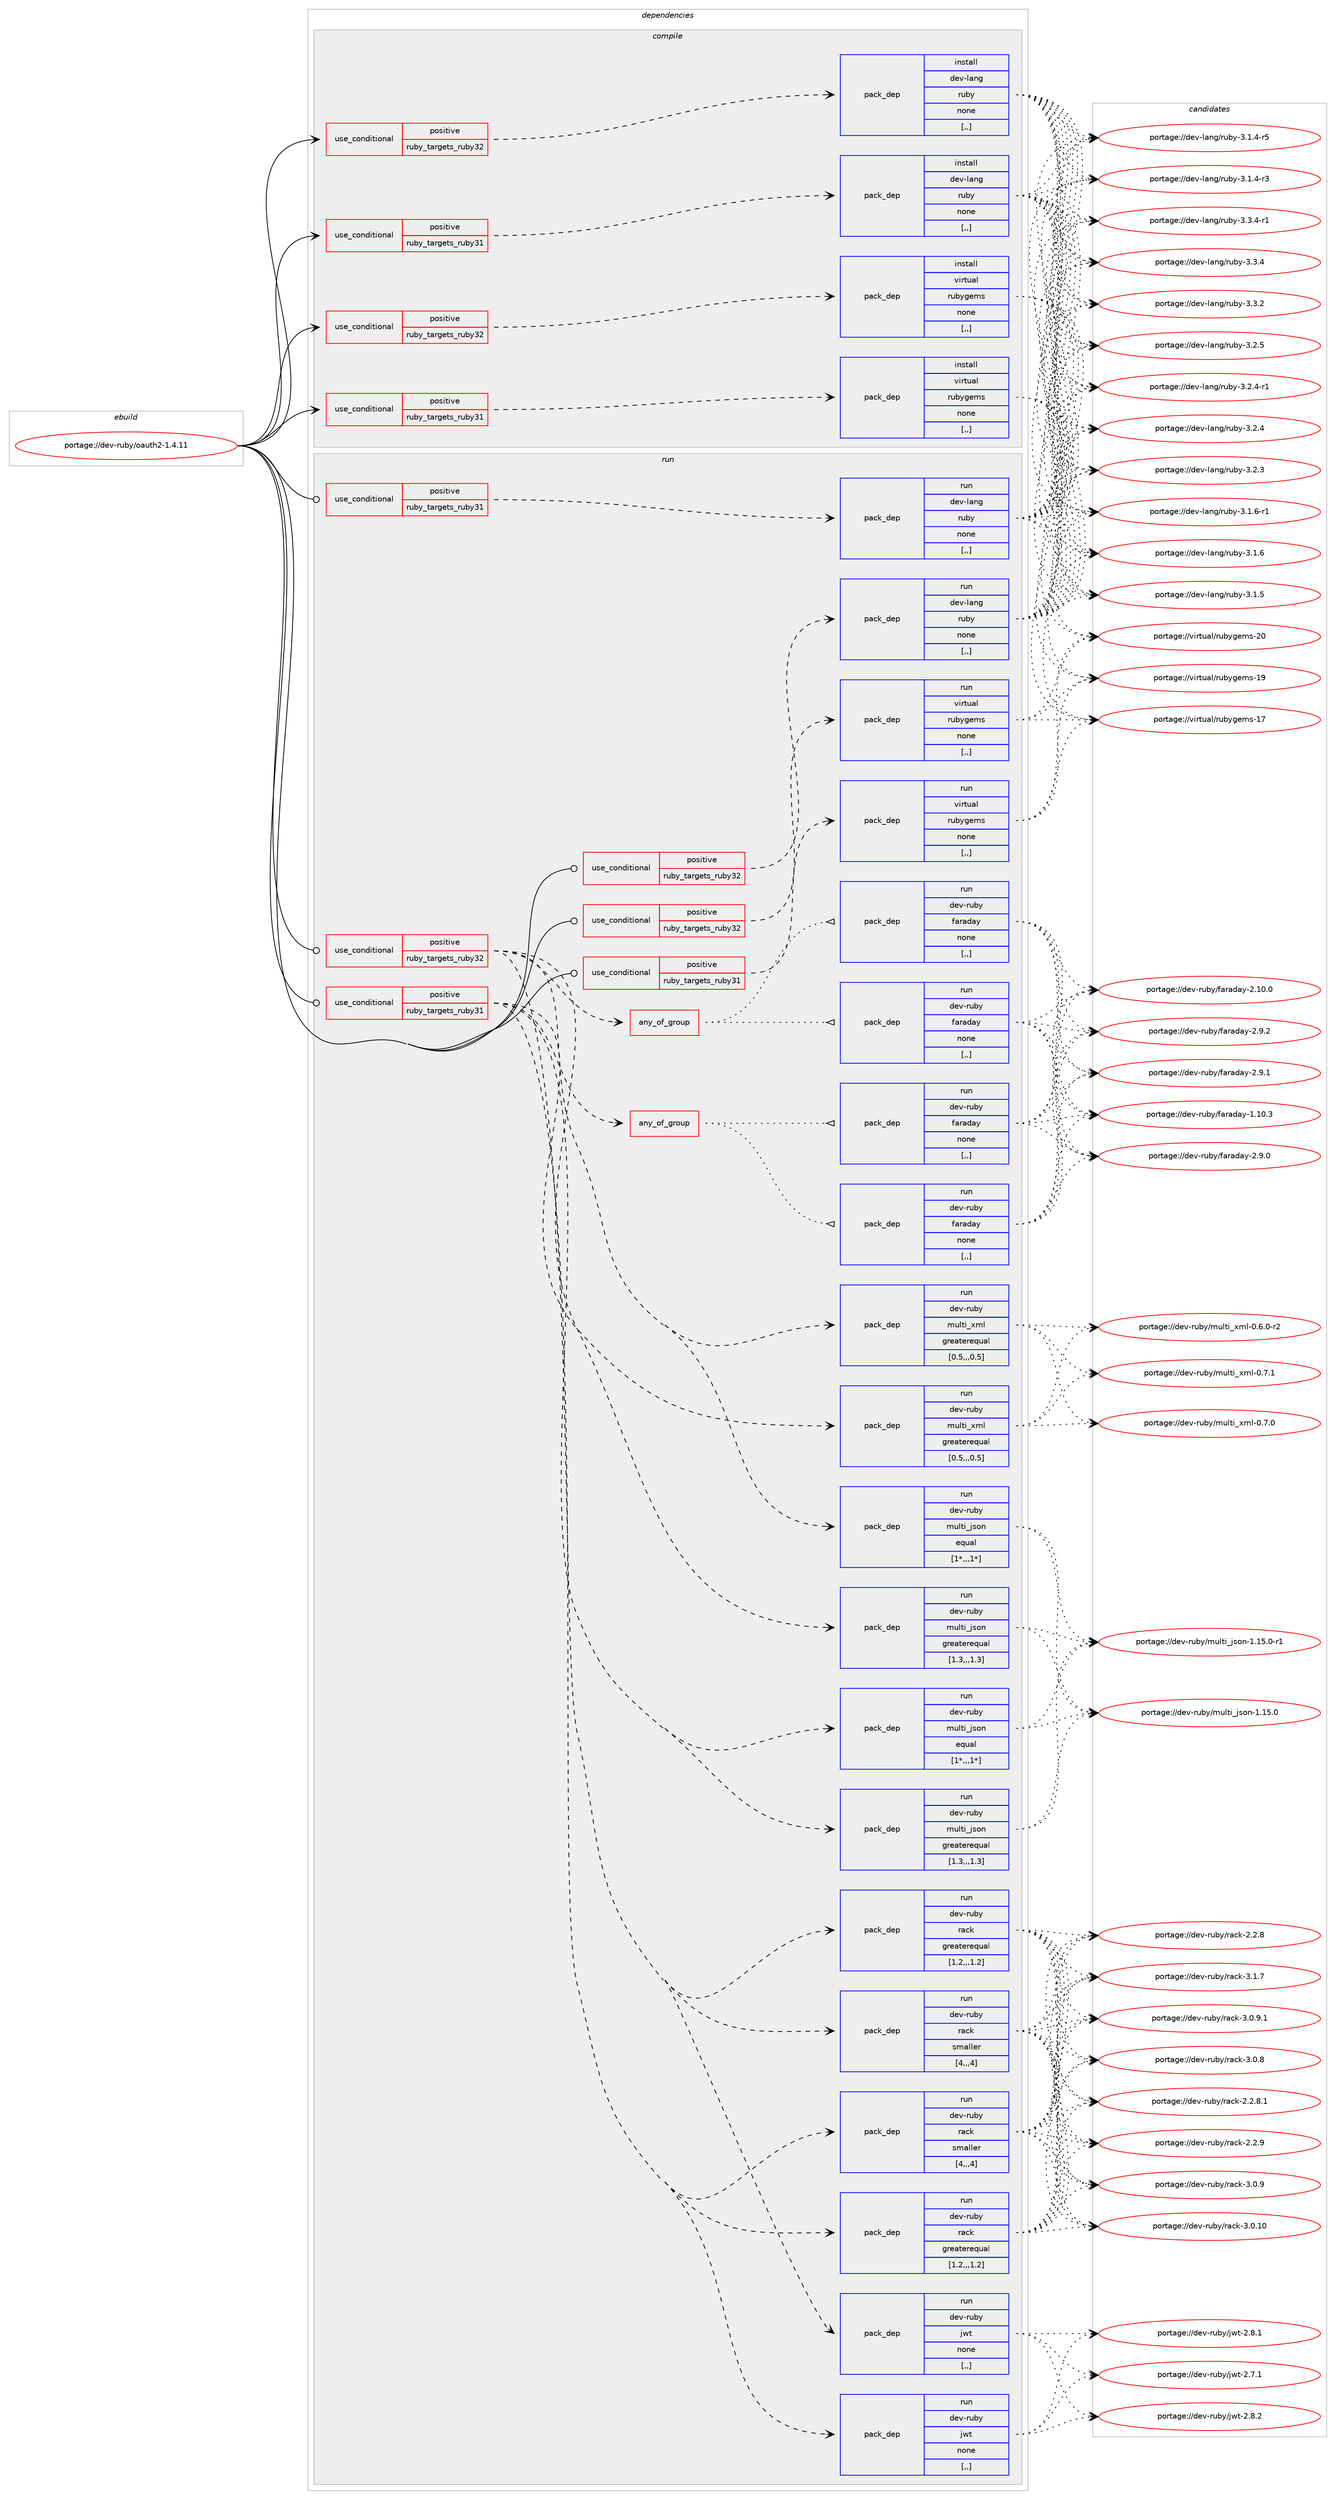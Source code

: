 digraph prolog {

# *************
# Graph options
# *************

newrank=true;
concentrate=true;
compound=true;
graph [rankdir=LR,fontname=Helvetica,fontsize=10,ranksep=1.5];#, ranksep=2.5, nodesep=0.2];
edge  [arrowhead=vee];
node  [fontname=Helvetica,fontsize=10];

# **********
# The ebuild
# **********

subgraph cluster_leftcol {
color=gray;
label=<<i>ebuild</i>>;
id [label="portage://dev-ruby/oauth2-1.4.11", color=red, width=4, href="../dev-ruby/oauth2-1.4.11.svg"];
}

# ****************
# The dependencies
# ****************

subgraph cluster_midcol {
color=gray;
label=<<i>dependencies</i>>;
subgraph cluster_compile {
fillcolor="#eeeeee";
style=filled;
label=<<i>compile</i>>;
subgraph cond52036 {
dependency193053 [label=<<TABLE BORDER="0" CELLBORDER="1" CELLSPACING="0" CELLPADDING="4"><TR><TD ROWSPAN="3" CELLPADDING="10">use_conditional</TD></TR><TR><TD>positive</TD></TR><TR><TD>ruby_targets_ruby31</TD></TR></TABLE>>, shape=none, color=red];
subgraph pack139674 {
dependency193054 [label=<<TABLE BORDER="0" CELLBORDER="1" CELLSPACING="0" CELLPADDING="4" WIDTH="220"><TR><TD ROWSPAN="6" CELLPADDING="30">pack_dep</TD></TR><TR><TD WIDTH="110">install</TD></TR><TR><TD>dev-lang</TD></TR><TR><TD>ruby</TD></TR><TR><TD>none</TD></TR><TR><TD>[,,]</TD></TR></TABLE>>, shape=none, color=blue];
}
dependency193053:e -> dependency193054:w [weight=20,style="dashed",arrowhead="vee"];
}
id:e -> dependency193053:w [weight=20,style="solid",arrowhead="vee"];
subgraph cond52037 {
dependency193055 [label=<<TABLE BORDER="0" CELLBORDER="1" CELLSPACING="0" CELLPADDING="4"><TR><TD ROWSPAN="3" CELLPADDING="10">use_conditional</TD></TR><TR><TD>positive</TD></TR><TR><TD>ruby_targets_ruby31</TD></TR></TABLE>>, shape=none, color=red];
subgraph pack139675 {
dependency193056 [label=<<TABLE BORDER="0" CELLBORDER="1" CELLSPACING="0" CELLPADDING="4" WIDTH="220"><TR><TD ROWSPAN="6" CELLPADDING="30">pack_dep</TD></TR><TR><TD WIDTH="110">install</TD></TR><TR><TD>virtual</TD></TR><TR><TD>rubygems</TD></TR><TR><TD>none</TD></TR><TR><TD>[,,]</TD></TR></TABLE>>, shape=none, color=blue];
}
dependency193055:e -> dependency193056:w [weight=20,style="dashed",arrowhead="vee"];
}
id:e -> dependency193055:w [weight=20,style="solid",arrowhead="vee"];
subgraph cond52038 {
dependency193057 [label=<<TABLE BORDER="0" CELLBORDER="1" CELLSPACING="0" CELLPADDING="4"><TR><TD ROWSPAN="3" CELLPADDING="10">use_conditional</TD></TR><TR><TD>positive</TD></TR><TR><TD>ruby_targets_ruby32</TD></TR></TABLE>>, shape=none, color=red];
subgraph pack139676 {
dependency193058 [label=<<TABLE BORDER="0" CELLBORDER="1" CELLSPACING="0" CELLPADDING="4" WIDTH="220"><TR><TD ROWSPAN="6" CELLPADDING="30">pack_dep</TD></TR><TR><TD WIDTH="110">install</TD></TR><TR><TD>dev-lang</TD></TR><TR><TD>ruby</TD></TR><TR><TD>none</TD></TR><TR><TD>[,,]</TD></TR></TABLE>>, shape=none, color=blue];
}
dependency193057:e -> dependency193058:w [weight=20,style="dashed",arrowhead="vee"];
}
id:e -> dependency193057:w [weight=20,style="solid",arrowhead="vee"];
subgraph cond52039 {
dependency193059 [label=<<TABLE BORDER="0" CELLBORDER="1" CELLSPACING="0" CELLPADDING="4"><TR><TD ROWSPAN="3" CELLPADDING="10">use_conditional</TD></TR><TR><TD>positive</TD></TR><TR><TD>ruby_targets_ruby32</TD></TR></TABLE>>, shape=none, color=red];
subgraph pack139677 {
dependency193060 [label=<<TABLE BORDER="0" CELLBORDER="1" CELLSPACING="0" CELLPADDING="4" WIDTH="220"><TR><TD ROWSPAN="6" CELLPADDING="30">pack_dep</TD></TR><TR><TD WIDTH="110">install</TD></TR><TR><TD>virtual</TD></TR><TR><TD>rubygems</TD></TR><TR><TD>none</TD></TR><TR><TD>[,,]</TD></TR></TABLE>>, shape=none, color=blue];
}
dependency193059:e -> dependency193060:w [weight=20,style="dashed",arrowhead="vee"];
}
id:e -> dependency193059:w [weight=20,style="solid",arrowhead="vee"];
}
subgraph cluster_compileandrun {
fillcolor="#eeeeee";
style=filled;
label=<<i>compile and run</i>>;
}
subgraph cluster_run {
fillcolor="#eeeeee";
style=filled;
label=<<i>run</i>>;
subgraph cond52040 {
dependency193061 [label=<<TABLE BORDER="0" CELLBORDER="1" CELLSPACING="0" CELLPADDING="4"><TR><TD ROWSPAN="3" CELLPADDING="10">use_conditional</TD></TR><TR><TD>positive</TD></TR><TR><TD>ruby_targets_ruby31</TD></TR></TABLE>>, shape=none, color=red];
subgraph any1193 {
dependency193062 [label=<<TABLE BORDER="0" CELLBORDER="1" CELLSPACING="0" CELLPADDING="4"><TR><TD CELLPADDING="10">any_of_group</TD></TR></TABLE>>, shape=none, color=red];subgraph pack139678 {
dependency193063 [label=<<TABLE BORDER="0" CELLBORDER="1" CELLSPACING="0" CELLPADDING="4" WIDTH="220"><TR><TD ROWSPAN="6" CELLPADDING="30">pack_dep</TD></TR><TR><TD WIDTH="110">run</TD></TR><TR><TD>dev-ruby</TD></TR><TR><TD>faraday</TD></TR><TR><TD>none</TD></TR><TR><TD>[,,]</TD></TR></TABLE>>, shape=none, color=blue];
}
dependency193062:e -> dependency193063:w [weight=20,style="dotted",arrowhead="oinv"];
subgraph pack139679 {
dependency193064 [label=<<TABLE BORDER="0" CELLBORDER="1" CELLSPACING="0" CELLPADDING="4" WIDTH="220"><TR><TD ROWSPAN="6" CELLPADDING="30">pack_dep</TD></TR><TR><TD WIDTH="110">run</TD></TR><TR><TD>dev-ruby</TD></TR><TR><TD>faraday</TD></TR><TR><TD>none</TD></TR><TR><TD>[,,]</TD></TR></TABLE>>, shape=none, color=blue];
}
dependency193062:e -> dependency193064:w [weight=20,style="dotted",arrowhead="oinv"];
}
dependency193061:e -> dependency193062:w [weight=20,style="dashed",arrowhead="vee"];
subgraph pack139680 {
dependency193065 [label=<<TABLE BORDER="0" CELLBORDER="1" CELLSPACING="0" CELLPADDING="4" WIDTH="220"><TR><TD ROWSPAN="6" CELLPADDING="30">pack_dep</TD></TR><TR><TD WIDTH="110">run</TD></TR><TR><TD>dev-ruby</TD></TR><TR><TD>jwt</TD></TR><TR><TD>none</TD></TR><TR><TD>[,,]</TD></TR></TABLE>>, shape=none, color=blue];
}
dependency193061:e -> dependency193065:w [weight=20,style="dashed",arrowhead="vee"];
subgraph pack139681 {
dependency193066 [label=<<TABLE BORDER="0" CELLBORDER="1" CELLSPACING="0" CELLPADDING="4" WIDTH="220"><TR><TD ROWSPAN="6" CELLPADDING="30">pack_dep</TD></TR><TR><TD WIDTH="110">run</TD></TR><TR><TD>dev-ruby</TD></TR><TR><TD>multi_json</TD></TR><TR><TD>greaterequal</TD></TR><TR><TD>[1.3,,,1.3]</TD></TR></TABLE>>, shape=none, color=blue];
}
dependency193061:e -> dependency193066:w [weight=20,style="dashed",arrowhead="vee"];
subgraph pack139682 {
dependency193067 [label=<<TABLE BORDER="0" CELLBORDER="1" CELLSPACING="0" CELLPADDING="4" WIDTH="220"><TR><TD ROWSPAN="6" CELLPADDING="30">pack_dep</TD></TR><TR><TD WIDTH="110">run</TD></TR><TR><TD>dev-ruby</TD></TR><TR><TD>multi_json</TD></TR><TR><TD>equal</TD></TR><TR><TD>[1*,,,1*]</TD></TR></TABLE>>, shape=none, color=blue];
}
dependency193061:e -> dependency193067:w [weight=20,style="dashed",arrowhead="vee"];
subgraph pack139683 {
dependency193068 [label=<<TABLE BORDER="0" CELLBORDER="1" CELLSPACING="0" CELLPADDING="4" WIDTH="220"><TR><TD ROWSPAN="6" CELLPADDING="30">pack_dep</TD></TR><TR><TD WIDTH="110">run</TD></TR><TR><TD>dev-ruby</TD></TR><TR><TD>multi_xml</TD></TR><TR><TD>greaterequal</TD></TR><TR><TD>[0.5,,,0.5]</TD></TR></TABLE>>, shape=none, color=blue];
}
dependency193061:e -> dependency193068:w [weight=20,style="dashed",arrowhead="vee"];
subgraph pack139684 {
dependency193069 [label=<<TABLE BORDER="0" CELLBORDER="1" CELLSPACING="0" CELLPADDING="4" WIDTH="220"><TR><TD ROWSPAN="6" CELLPADDING="30">pack_dep</TD></TR><TR><TD WIDTH="110">run</TD></TR><TR><TD>dev-ruby</TD></TR><TR><TD>rack</TD></TR><TR><TD>greaterequal</TD></TR><TR><TD>[1.2,,,1.2]</TD></TR></TABLE>>, shape=none, color=blue];
}
dependency193061:e -> dependency193069:w [weight=20,style="dashed",arrowhead="vee"];
subgraph pack139685 {
dependency193070 [label=<<TABLE BORDER="0" CELLBORDER="1" CELLSPACING="0" CELLPADDING="4" WIDTH="220"><TR><TD ROWSPAN="6" CELLPADDING="30">pack_dep</TD></TR><TR><TD WIDTH="110">run</TD></TR><TR><TD>dev-ruby</TD></TR><TR><TD>rack</TD></TR><TR><TD>smaller</TD></TR><TR><TD>[4,,,4]</TD></TR></TABLE>>, shape=none, color=blue];
}
dependency193061:e -> dependency193070:w [weight=20,style="dashed",arrowhead="vee"];
}
id:e -> dependency193061:w [weight=20,style="solid",arrowhead="odot"];
subgraph cond52041 {
dependency193071 [label=<<TABLE BORDER="0" CELLBORDER="1" CELLSPACING="0" CELLPADDING="4"><TR><TD ROWSPAN="3" CELLPADDING="10">use_conditional</TD></TR><TR><TD>positive</TD></TR><TR><TD>ruby_targets_ruby31</TD></TR></TABLE>>, shape=none, color=red];
subgraph pack139686 {
dependency193072 [label=<<TABLE BORDER="0" CELLBORDER="1" CELLSPACING="0" CELLPADDING="4" WIDTH="220"><TR><TD ROWSPAN="6" CELLPADDING="30">pack_dep</TD></TR><TR><TD WIDTH="110">run</TD></TR><TR><TD>dev-lang</TD></TR><TR><TD>ruby</TD></TR><TR><TD>none</TD></TR><TR><TD>[,,]</TD></TR></TABLE>>, shape=none, color=blue];
}
dependency193071:e -> dependency193072:w [weight=20,style="dashed",arrowhead="vee"];
}
id:e -> dependency193071:w [weight=20,style="solid",arrowhead="odot"];
subgraph cond52042 {
dependency193073 [label=<<TABLE BORDER="0" CELLBORDER="1" CELLSPACING="0" CELLPADDING="4"><TR><TD ROWSPAN="3" CELLPADDING="10">use_conditional</TD></TR><TR><TD>positive</TD></TR><TR><TD>ruby_targets_ruby31</TD></TR></TABLE>>, shape=none, color=red];
subgraph pack139687 {
dependency193074 [label=<<TABLE BORDER="0" CELLBORDER="1" CELLSPACING="0" CELLPADDING="4" WIDTH="220"><TR><TD ROWSPAN="6" CELLPADDING="30">pack_dep</TD></TR><TR><TD WIDTH="110">run</TD></TR><TR><TD>virtual</TD></TR><TR><TD>rubygems</TD></TR><TR><TD>none</TD></TR><TR><TD>[,,]</TD></TR></TABLE>>, shape=none, color=blue];
}
dependency193073:e -> dependency193074:w [weight=20,style="dashed",arrowhead="vee"];
}
id:e -> dependency193073:w [weight=20,style="solid",arrowhead="odot"];
subgraph cond52043 {
dependency193075 [label=<<TABLE BORDER="0" CELLBORDER="1" CELLSPACING="0" CELLPADDING="4"><TR><TD ROWSPAN="3" CELLPADDING="10">use_conditional</TD></TR><TR><TD>positive</TD></TR><TR><TD>ruby_targets_ruby32</TD></TR></TABLE>>, shape=none, color=red];
subgraph any1194 {
dependency193076 [label=<<TABLE BORDER="0" CELLBORDER="1" CELLSPACING="0" CELLPADDING="4"><TR><TD CELLPADDING="10">any_of_group</TD></TR></TABLE>>, shape=none, color=red];subgraph pack139688 {
dependency193077 [label=<<TABLE BORDER="0" CELLBORDER="1" CELLSPACING="0" CELLPADDING="4" WIDTH="220"><TR><TD ROWSPAN="6" CELLPADDING="30">pack_dep</TD></TR><TR><TD WIDTH="110">run</TD></TR><TR><TD>dev-ruby</TD></TR><TR><TD>faraday</TD></TR><TR><TD>none</TD></TR><TR><TD>[,,]</TD></TR></TABLE>>, shape=none, color=blue];
}
dependency193076:e -> dependency193077:w [weight=20,style="dotted",arrowhead="oinv"];
subgraph pack139689 {
dependency193078 [label=<<TABLE BORDER="0" CELLBORDER="1" CELLSPACING="0" CELLPADDING="4" WIDTH="220"><TR><TD ROWSPAN="6" CELLPADDING="30">pack_dep</TD></TR><TR><TD WIDTH="110">run</TD></TR><TR><TD>dev-ruby</TD></TR><TR><TD>faraday</TD></TR><TR><TD>none</TD></TR><TR><TD>[,,]</TD></TR></TABLE>>, shape=none, color=blue];
}
dependency193076:e -> dependency193078:w [weight=20,style="dotted",arrowhead="oinv"];
}
dependency193075:e -> dependency193076:w [weight=20,style="dashed",arrowhead="vee"];
subgraph pack139690 {
dependency193079 [label=<<TABLE BORDER="0" CELLBORDER="1" CELLSPACING="0" CELLPADDING="4" WIDTH="220"><TR><TD ROWSPAN="6" CELLPADDING="30">pack_dep</TD></TR><TR><TD WIDTH="110">run</TD></TR><TR><TD>dev-ruby</TD></TR><TR><TD>jwt</TD></TR><TR><TD>none</TD></TR><TR><TD>[,,]</TD></TR></TABLE>>, shape=none, color=blue];
}
dependency193075:e -> dependency193079:w [weight=20,style="dashed",arrowhead="vee"];
subgraph pack139691 {
dependency193080 [label=<<TABLE BORDER="0" CELLBORDER="1" CELLSPACING="0" CELLPADDING="4" WIDTH="220"><TR><TD ROWSPAN="6" CELLPADDING="30">pack_dep</TD></TR><TR><TD WIDTH="110">run</TD></TR><TR><TD>dev-ruby</TD></TR><TR><TD>multi_json</TD></TR><TR><TD>greaterequal</TD></TR><TR><TD>[1.3,,,1.3]</TD></TR></TABLE>>, shape=none, color=blue];
}
dependency193075:e -> dependency193080:w [weight=20,style="dashed",arrowhead="vee"];
subgraph pack139692 {
dependency193081 [label=<<TABLE BORDER="0" CELLBORDER="1" CELLSPACING="0" CELLPADDING="4" WIDTH="220"><TR><TD ROWSPAN="6" CELLPADDING="30">pack_dep</TD></TR><TR><TD WIDTH="110">run</TD></TR><TR><TD>dev-ruby</TD></TR><TR><TD>multi_json</TD></TR><TR><TD>equal</TD></TR><TR><TD>[1*,,,1*]</TD></TR></TABLE>>, shape=none, color=blue];
}
dependency193075:e -> dependency193081:w [weight=20,style="dashed",arrowhead="vee"];
subgraph pack139693 {
dependency193082 [label=<<TABLE BORDER="0" CELLBORDER="1" CELLSPACING="0" CELLPADDING="4" WIDTH="220"><TR><TD ROWSPAN="6" CELLPADDING="30">pack_dep</TD></TR><TR><TD WIDTH="110">run</TD></TR><TR><TD>dev-ruby</TD></TR><TR><TD>multi_xml</TD></TR><TR><TD>greaterequal</TD></TR><TR><TD>[0.5,,,0.5]</TD></TR></TABLE>>, shape=none, color=blue];
}
dependency193075:e -> dependency193082:w [weight=20,style="dashed",arrowhead="vee"];
subgraph pack139694 {
dependency193083 [label=<<TABLE BORDER="0" CELLBORDER="1" CELLSPACING="0" CELLPADDING="4" WIDTH="220"><TR><TD ROWSPAN="6" CELLPADDING="30">pack_dep</TD></TR><TR><TD WIDTH="110">run</TD></TR><TR><TD>dev-ruby</TD></TR><TR><TD>rack</TD></TR><TR><TD>greaterequal</TD></TR><TR><TD>[1.2,,,1.2]</TD></TR></TABLE>>, shape=none, color=blue];
}
dependency193075:e -> dependency193083:w [weight=20,style="dashed",arrowhead="vee"];
subgraph pack139695 {
dependency193084 [label=<<TABLE BORDER="0" CELLBORDER="1" CELLSPACING="0" CELLPADDING="4" WIDTH="220"><TR><TD ROWSPAN="6" CELLPADDING="30">pack_dep</TD></TR><TR><TD WIDTH="110">run</TD></TR><TR><TD>dev-ruby</TD></TR><TR><TD>rack</TD></TR><TR><TD>smaller</TD></TR><TR><TD>[4,,,4]</TD></TR></TABLE>>, shape=none, color=blue];
}
dependency193075:e -> dependency193084:w [weight=20,style="dashed",arrowhead="vee"];
}
id:e -> dependency193075:w [weight=20,style="solid",arrowhead="odot"];
subgraph cond52044 {
dependency193085 [label=<<TABLE BORDER="0" CELLBORDER="1" CELLSPACING="0" CELLPADDING="4"><TR><TD ROWSPAN="3" CELLPADDING="10">use_conditional</TD></TR><TR><TD>positive</TD></TR><TR><TD>ruby_targets_ruby32</TD></TR></TABLE>>, shape=none, color=red];
subgraph pack139696 {
dependency193086 [label=<<TABLE BORDER="0" CELLBORDER="1" CELLSPACING="0" CELLPADDING="4" WIDTH="220"><TR><TD ROWSPAN="6" CELLPADDING="30">pack_dep</TD></TR><TR><TD WIDTH="110">run</TD></TR><TR><TD>dev-lang</TD></TR><TR><TD>ruby</TD></TR><TR><TD>none</TD></TR><TR><TD>[,,]</TD></TR></TABLE>>, shape=none, color=blue];
}
dependency193085:e -> dependency193086:w [weight=20,style="dashed",arrowhead="vee"];
}
id:e -> dependency193085:w [weight=20,style="solid",arrowhead="odot"];
subgraph cond52045 {
dependency193087 [label=<<TABLE BORDER="0" CELLBORDER="1" CELLSPACING="0" CELLPADDING="4"><TR><TD ROWSPAN="3" CELLPADDING="10">use_conditional</TD></TR><TR><TD>positive</TD></TR><TR><TD>ruby_targets_ruby32</TD></TR></TABLE>>, shape=none, color=red];
subgraph pack139697 {
dependency193088 [label=<<TABLE BORDER="0" CELLBORDER="1" CELLSPACING="0" CELLPADDING="4" WIDTH="220"><TR><TD ROWSPAN="6" CELLPADDING="30">pack_dep</TD></TR><TR><TD WIDTH="110">run</TD></TR><TR><TD>virtual</TD></TR><TR><TD>rubygems</TD></TR><TR><TD>none</TD></TR><TR><TD>[,,]</TD></TR></TABLE>>, shape=none, color=blue];
}
dependency193087:e -> dependency193088:w [weight=20,style="dashed",arrowhead="vee"];
}
id:e -> dependency193087:w [weight=20,style="solid",arrowhead="odot"];
}
}

# **************
# The candidates
# **************

subgraph cluster_choices {
rank=same;
color=gray;
label=<<i>candidates</i>>;

subgraph choice139674 {
color=black;
nodesep=1;
choice100101118451089711010347114117981214551465146524511449 [label="portage://dev-lang/ruby-3.3.4-r1", color=red, width=4,href="../dev-lang/ruby-3.3.4-r1.svg"];
choice10010111845108971101034711411798121455146514652 [label="portage://dev-lang/ruby-3.3.4", color=red, width=4,href="../dev-lang/ruby-3.3.4.svg"];
choice10010111845108971101034711411798121455146514650 [label="portage://dev-lang/ruby-3.3.2", color=red, width=4,href="../dev-lang/ruby-3.3.2.svg"];
choice10010111845108971101034711411798121455146504653 [label="portage://dev-lang/ruby-3.2.5", color=red, width=4,href="../dev-lang/ruby-3.2.5.svg"];
choice100101118451089711010347114117981214551465046524511449 [label="portage://dev-lang/ruby-3.2.4-r1", color=red, width=4,href="../dev-lang/ruby-3.2.4-r1.svg"];
choice10010111845108971101034711411798121455146504652 [label="portage://dev-lang/ruby-3.2.4", color=red, width=4,href="../dev-lang/ruby-3.2.4.svg"];
choice10010111845108971101034711411798121455146504651 [label="portage://dev-lang/ruby-3.2.3", color=red, width=4,href="../dev-lang/ruby-3.2.3.svg"];
choice100101118451089711010347114117981214551464946544511449 [label="portage://dev-lang/ruby-3.1.6-r1", color=red, width=4,href="../dev-lang/ruby-3.1.6-r1.svg"];
choice10010111845108971101034711411798121455146494654 [label="portage://dev-lang/ruby-3.1.6", color=red, width=4,href="../dev-lang/ruby-3.1.6.svg"];
choice10010111845108971101034711411798121455146494653 [label="portage://dev-lang/ruby-3.1.5", color=red, width=4,href="../dev-lang/ruby-3.1.5.svg"];
choice100101118451089711010347114117981214551464946524511453 [label="portage://dev-lang/ruby-3.1.4-r5", color=red, width=4,href="../dev-lang/ruby-3.1.4-r5.svg"];
choice100101118451089711010347114117981214551464946524511451 [label="portage://dev-lang/ruby-3.1.4-r3", color=red, width=4,href="../dev-lang/ruby-3.1.4-r3.svg"];
dependency193054:e -> choice100101118451089711010347114117981214551465146524511449:w [style=dotted,weight="100"];
dependency193054:e -> choice10010111845108971101034711411798121455146514652:w [style=dotted,weight="100"];
dependency193054:e -> choice10010111845108971101034711411798121455146514650:w [style=dotted,weight="100"];
dependency193054:e -> choice10010111845108971101034711411798121455146504653:w [style=dotted,weight="100"];
dependency193054:e -> choice100101118451089711010347114117981214551465046524511449:w [style=dotted,weight="100"];
dependency193054:e -> choice10010111845108971101034711411798121455146504652:w [style=dotted,weight="100"];
dependency193054:e -> choice10010111845108971101034711411798121455146504651:w [style=dotted,weight="100"];
dependency193054:e -> choice100101118451089711010347114117981214551464946544511449:w [style=dotted,weight="100"];
dependency193054:e -> choice10010111845108971101034711411798121455146494654:w [style=dotted,weight="100"];
dependency193054:e -> choice10010111845108971101034711411798121455146494653:w [style=dotted,weight="100"];
dependency193054:e -> choice100101118451089711010347114117981214551464946524511453:w [style=dotted,weight="100"];
dependency193054:e -> choice100101118451089711010347114117981214551464946524511451:w [style=dotted,weight="100"];
}
subgraph choice139675 {
color=black;
nodesep=1;
choice118105114116117971084711411798121103101109115455048 [label="portage://virtual/rubygems-20", color=red, width=4,href="../virtual/rubygems-20.svg"];
choice118105114116117971084711411798121103101109115454957 [label="portage://virtual/rubygems-19", color=red, width=4,href="../virtual/rubygems-19.svg"];
choice118105114116117971084711411798121103101109115454955 [label="portage://virtual/rubygems-17", color=red, width=4,href="../virtual/rubygems-17.svg"];
dependency193056:e -> choice118105114116117971084711411798121103101109115455048:w [style=dotted,weight="100"];
dependency193056:e -> choice118105114116117971084711411798121103101109115454957:w [style=dotted,weight="100"];
dependency193056:e -> choice118105114116117971084711411798121103101109115454955:w [style=dotted,weight="100"];
}
subgraph choice139676 {
color=black;
nodesep=1;
choice100101118451089711010347114117981214551465146524511449 [label="portage://dev-lang/ruby-3.3.4-r1", color=red, width=4,href="../dev-lang/ruby-3.3.4-r1.svg"];
choice10010111845108971101034711411798121455146514652 [label="portage://dev-lang/ruby-3.3.4", color=red, width=4,href="../dev-lang/ruby-3.3.4.svg"];
choice10010111845108971101034711411798121455146514650 [label="portage://dev-lang/ruby-3.3.2", color=red, width=4,href="../dev-lang/ruby-3.3.2.svg"];
choice10010111845108971101034711411798121455146504653 [label="portage://dev-lang/ruby-3.2.5", color=red, width=4,href="../dev-lang/ruby-3.2.5.svg"];
choice100101118451089711010347114117981214551465046524511449 [label="portage://dev-lang/ruby-3.2.4-r1", color=red, width=4,href="../dev-lang/ruby-3.2.4-r1.svg"];
choice10010111845108971101034711411798121455146504652 [label="portage://dev-lang/ruby-3.2.4", color=red, width=4,href="../dev-lang/ruby-3.2.4.svg"];
choice10010111845108971101034711411798121455146504651 [label="portage://dev-lang/ruby-3.2.3", color=red, width=4,href="../dev-lang/ruby-3.2.3.svg"];
choice100101118451089711010347114117981214551464946544511449 [label="portage://dev-lang/ruby-3.1.6-r1", color=red, width=4,href="../dev-lang/ruby-3.1.6-r1.svg"];
choice10010111845108971101034711411798121455146494654 [label="portage://dev-lang/ruby-3.1.6", color=red, width=4,href="../dev-lang/ruby-3.1.6.svg"];
choice10010111845108971101034711411798121455146494653 [label="portage://dev-lang/ruby-3.1.5", color=red, width=4,href="../dev-lang/ruby-3.1.5.svg"];
choice100101118451089711010347114117981214551464946524511453 [label="portage://dev-lang/ruby-3.1.4-r5", color=red, width=4,href="../dev-lang/ruby-3.1.4-r5.svg"];
choice100101118451089711010347114117981214551464946524511451 [label="portage://dev-lang/ruby-3.1.4-r3", color=red, width=4,href="../dev-lang/ruby-3.1.4-r3.svg"];
dependency193058:e -> choice100101118451089711010347114117981214551465146524511449:w [style=dotted,weight="100"];
dependency193058:e -> choice10010111845108971101034711411798121455146514652:w [style=dotted,weight="100"];
dependency193058:e -> choice10010111845108971101034711411798121455146514650:w [style=dotted,weight="100"];
dependency193058:e -> choice10010111845108971101034711411798121455146504653:w [style=dotted,weight="100"];
dependency193058:e -> choice100101118451089711010347114117981214551465046524511449:w [style=dotted,weight="100"];
dependency193058:e -> choice10010111845108971101034711411798121455146504652:w [style=dotted,weight="100"];
dependency193058:e -> choice10010111845108971101034711411798121455146504651:w [style=dotted,weight="100"];
dependency193058:e -> choice100101118451089711010347114117981214551464946544511449:w [style=dotted,weight="100"];
dependency193058:e -> choice10010111845108971101034711411798121455146494654:w [style=dotted,weight="100"];
dependency193058:e -> choice10010111845108971101034711411798121455146494653:w [style=dotted,weight="100"];
dependency193058:e -> choice100101118451089711010347114117981214551464946524511453:w [style=dotted,weight="100"];
dependency193058:e -> choice100101118451089711010347114117981214551464946524511451:w [style=dotted,weight="100"];
}
subgraph choice139677 {
color=black;
nodesep=1;
choice118105114116117971084711411798121103101109115455048 [label="portage://virtual/rubygems-20", color=red, width=4,href="../virtual/rubygems-20.svg"];
choice118105114116117971084711411798121103101109115454957 [label="portage://virtual/rubygems-19", color=red, width=4,href="../virtual/rubygems-19.svg"];
choice118105114116117971084711411798121103101109115454955 [label="portage://virtual/rubygems-17", color=red, width=4,href="../virtual/rubygems-17.svg"];
dependency193060:e -> choice118105114116117971084711411798121103101109115455048:w [style=dotted,weight="100"];
dependency193060:e -> choice118105114116117971084711411798121103101109115454957:w [style=dotted,weight="100"];
dependency193060:e -> choice118105114116117971084711411798121103101109115454955:w [style=dotted,weight="100"];
}
subgraph choice139678 {
color=black;
nodesep=1;
choice10010111845114117981214710297114971009712145504649484648 [label="portage://dev-ruby/faraday-2.10.0", color=red, width=4,href="../dev-ruby/faraday-2.10.0.svg"];
choice100101118451141179812147102971149710097121455046574650 [label="portage://dev-ruby/faraday-2.9.2", color=red, width=4,href="../dev-ruby/faraday-2.9.2.svg"];
choice100101118451141179812147102971149710097121455046574649 [label="portage://dev-ruby/faraday-2.9.1", color=red, width=4,href="../dev-ruby/faraday-2.9.1.svg"];
choice100101118451141179812147102971149710097121455046574648 [label="portage://dev-ruby/faraday-2.9.0", color=red, width=4,href="../dev-ruby/faraday-2.9.0.svg"];
choice10010111845114117981214710297114971009712145494649484651 [label="portage://dev-ruby/faraday-1.10.3", color=red, width=4,href="../dev-ruby/faraday-1.10.3.svg"];
dependency193063:e -> choice10010111845114117981214710297114971009712145504649484648:w [style=dotted,weight="100"];
dependency193063:e -> choice100101118451141179812147102971149710097121455046574650:w [style=dotted,weight="100"];
dependency193063:e -> choice100101118451141179812147102971149710097121455046574649:w [style=dotted,weight="100"];
dependency193063:e -> choice100101118451141179812147102971149710097121455046574648:w [style=dotted,weight="100"];
dependency193063:e -> choice10010111845114117981214710297114971009712145494649484651:w [style=dotted,weight="100"];
}
subgraph choice139679 {
color=black;
nodesep=1;
choice10010111845114117981214710297114971009712145504649484648 [label="portage://dev-ruby/faraday-2.10.0", color=red, width=4,href="../dev-ruby/faraday-2.10.0.svg"];
choice100101118451141179812147102971149710097121455046574650 [label="portage://dev-ruby/faraday-2.9.2", color=red, width=4,href="../dev-ruby/faraday-2.9.2.svg"];
choice100101118451141179812147102971149710097121455046574649 [label="portage://dev-ruby/faraday-2.9.1", color=red, width=4,href="../dev-ruby/faraday-2.9.1.svg"];
choice100101118451141179812147102971149710097121455046574648 [label="portage://dev-ruby/faraday-2.9.0", color=red, width=4,href="../dev-ruby/faraday-2.9.0.svg"];
choice10010111845114117981214710297114971009712145494649484651 [label="portage://dev-ruby/faraday-1.10.3", color=red, width=4,href="../dev-ruby/faraday-1.10.3.svg"];
dependency193064:e -> choice10010111845114117981214710297114971009712145504649484648:w [style=dotted,weight="100"];
dependency193064:e -> choice100101118451141179812147102971149710097121455046574650:w [style=dotted,weight="100"];
dependency193064:e -> choice100101118451141179812147102971149710097121455046574649:w [style=dotted,weight="100"];
dependency193064:e -> choice100101118451141179812147102971149710097121455046574648:w [style=dotted,weight="100"];
dependency193064:e -> choice10010111845114117981214710297114971009712145494649484651:w [style=dotted,weight="100"];
}
subgraph choice139680 {
color=black;
nodesep=1;
choice100101118451141179812147106119116455046564650 [label="portage://dev-ruby/jwt-2.8.2", color=red, width=4,href="../dev-ruby/jwt-2.8.2.svg"];
choice100101118451141179812147106119116455046564649 [label="portage://dev-ruby/jwt-2.8.1", color=red, width=4,href="../dev-ruby/jwt-2.8.1.svg"];
choice100101118451141179812147106119116455046554649 [label="portage://dev-ruby/jwt-2.7.1", color=red, width=4,href="../dev-ruby/jwt-2.7.1.svg"];
dependency193065:e -> choice100101118451141179812147106119116455046564650:w [style=dotted,weight="100"];
dependency193065:e -> choice100101118451141179812147106119116455046564649:w [style=dotted,weight="100"];
dependency193065:e -> choice100101118451141179812147106119116455046554649:w [style=dotted,weight="100"];
}
subgraph choice139681 {
color=black;
nodesep=1;
choice10010111845114117981214710911710811610595106115111110454946495346484511449 [label="portage://dev-ruby/multi_json-1.15.0-r1", color=red, width=4,href="../dev-ruby/multi_json-1.15.0-r1.svg"];
choice1001011184511411798121471091171081161059510611511111045494649534648 [label="portage://dev-ruby/multi_json-1.15.0", color=red, width=4,href="../dev-ruby/multi_json-1.15.0.svg"];
dependency193066:e -> choice10010111845114117981214710911710811610595106115111110454946495346484511449:w [style=dotted,weight="100"];
dependency193066:e -> choice1001011184511411798121471091171081161059510611511111045494649534648:w [style=dotted,weight="100"];
}
subgraph choice139682 {
color=black;
nodesep=1;
choice10010111845114117981214710911710811610595106115111110454946495346484511449 [label="portage://dev-ruby/multi_json-1.15.0-r1", color=red, width=4,href="../dev-ruby/multi_json-1.15.0-r1.svg"];
choice1001011184511411798121471091171081161059510611511111045494649534648 [label="portage://dev-ruby/multi_json-1.15.0", color=red, width=4,href="../dev-ruby/multi_json-1.15.0.svg"];
dependency193067:e -> choice10010111845114117981214710911710811610595106115111110454946495346484511449:w [style=dotted,weight="100"];
dependency193067:e -> choice1001011184511411798121471091171081161059510611511111045494649534648:w [style=dotted,weight="100"];
}
subgraph choice139683 {
color=black;
nodesep=1;
choice10010111845114117981214710911710811610595120109108454846554649 [label="portage://dev-ruby/multi_xml-0.7.1", color=red, width=4,href="../dev-ruby/multi_xml-0.7.1.svg"];
choice10010111845114117981214710911710811610595120109108454846554648 [label="portage://dev-ruby/multi_xml-0.7.0", color=red, width=4,href="../dev-ruby/multi_xml-0.7.0.svg"];
choice100101118451141179812147109117108116105951201091084548465446484511450 [label="portage://dev-ruby/multi_xml-0.6.0-r2", color=red, width=4,href="../dev-ruby/multi_xml-0.6.0-r2.svg"];
dependency193068:e -> choice10010111845114117981214710911710811610595120109108454846554649:w [style=dotted,weight="100"];
dependency193068:e -> choice10010111845114117981214710911710811610595120109108454846554648:w [style=dotted,weight="100"];
dependency193068:e -> choice100101118451141179812147109117108116105951201091084548465446484511450:w [style=dotted,weight="100"];
}
subgraph choice139684 {
color=black;
nodesep=1;
choice1001011184511411798121471149799107455146494655 [label="portage://dev-ruby/rack-3.1.7", color=red, width=4,href="../dev-ruby/rack-3.1.7.svg"];
choice100101118451141179812147114979910745514648464948 [label="portage://dev-ruby/rack-3.0.10", color=red, width=4,href="../dev-ruby/rack-3.0.10.svg"];
choice10010111845114117981214711497991074551464846574649 [label="portage://dev-ruby/rack-3.0.9.1", color=red, width=4,href="../dev-ruby/rack-3.0.9.1.svg"];
choice1001011184511411798121471149799107455146484657 [label="portage://dev-ruby/rack-3.0.9", color=red, width=4,href="../dev-ruby/rack-3.0.9.svg"];
choice1001011184511411798121471149799107455146484656 [label="portage://dev-ruby/rack-3.0.8", color=red, width=4,href="../dev-ruby/rack-3.0.8.svg"];
choice1001011184511411798121471149799107455046504657 [label="portage://dev-ruby/rack-2.2.9", color=red, width=4,href="../dev-ruby/rack-2.2.9.svg"];
choice10010111845114117981214711497991074550465046564649 [label="portage://dev-ruby/rack-2.2.8.1", color=red, width=4,href="../dev-ruby/rack-2.2.8.1.svg"];
choice1001011184511411798121471149799107455046504656 [label="portage://dev-ruby/rack-2.2.8", color=red, width=4,href="../dev-ruby/rack-2.2.8.svg"];
dependency193069:e -> choice1001011184511411798121471149799107455146494655:w [style=dotted,weight="100"];
dependency193069:e -> choice100101118451141179812147114979910745514648464948:w [style=dotted,weight="100"];
dependency193069:e -> choice10010111845114117981214711497991074551464846574649:w [style=dotted,weight="100"];
dependency193069:e -> choice1001011184511411798121471149799107455146484657:w [style=dotted,weight="100"];
dependency193069:e -> choice1001011184511411798121471149799107455146484656:w [style=dotted,weight="100"];
dependency193069:e -> choice1001011184511411798121471149799107455046504657:w [style=dotted,weight="100"];
dependency193069:e -> choice10010111845114117981214711497991074550465046564649:w [style=dotted,weight="100"];
dependency193069:e -> choice1001011184511411798121471149799107455046504656:w [style=dotted,weight="100"];
}
subgraph choice139685 {
color=black;
nodesep=1;
choice1001011184511411798121471149799107455146494655 [label="portage://dev-ruby/rack-3.1.7", color=red, width=4,href="../dev-ruby/rack-3.1.7.svg"];
choice100101118451141179812147114979910745514648464948 [label="portage://dev-ruby/rack-3.0.10", color=red, width=4,href="../dev-ruby/rack-3.0.10.svg"];
choice10010111845114117981214711497991074551464846574649 [label="portage://dev-ruby/rack-3.0.9.1", color=red, width=4,href="../dev-ruby/rack-3.0.9.1.svg"];
choice1001011184511411798121471149799107455146484657 [label="portage://dev-ruby/rack-3.0.9", color=red, width=4,href="../dev-ruby/rack-3.0.9.svg"];
choice1001011184511411798121471149799107455146484656 [label="portage://dev-ruby/rack-3.0.8", color=red, width=4,href="../dev-ruby/rack-3.0.8.svg"];
choice1001011184511411798121471149799107455046504657 [label="portage://dev-ruby/rack-2.2.9", color=red, width=4,href="../dev-ruby/rack-2.2.9.svg"];
choice10010111845114117981214711497991074550465046564649 [label="portage://dev-ruby/rack-2.2.8.1", color=red, width=4,href="../dev-ruby/rack-2.2.8.1.svg"];
choice1001011184511411798121471149799107455046504656 [label="portage://dev-ruby/rack-2.2.8", color=red, width=4,href="../dev-ruby/rack-2.2.8.svg"];
dependency193070:e -> choice1001011184511411798121471149799107455146494655:w [style=dotted,weight="100"];
dependency193070:e -> choice100101118451141179812147114979910745514648464948:w [style=dotted,weight="100"];
dependency193070:e -> choice10010111845114117981214711497991074551464846574649:w [style=dotted,weight="100"];
dependency193070:e -> choice1001011184511411798121471149799107455146484657:w [style=dotted,weight="100"];
dependency193070:e -> choice1001011184511411798121471149799107455146484656:w [style=dotted,weight="100"];
dependency193070:e -> choice1001011184511411798121471149799107455046504657:w [style=dotted,weight="100"];
dependency193070:e -> choice10010111845114117981214711497991074550465046564649:w [style=dotted,weight="100"];
dependency193070:e -> choice1001011184511411798121471149799107455046504656:w [style=dotted,weight="100"];
}
subgraph choice139686 {
color=black;
nodesep=1;
choice100101118451089711010347114117981214551465146524511449 [label="portage://dev-lang/ruby-3.3.4-r1", color=red, width=4,href="../dev-lang/ruby-3.3.4-r1.svg"];
choice10010111845108971101034711411798121455146514652 [label="portage://dev-lang/ruby-3.3.4", color=red, width=4,href="../dev-lang/ruby-3.3.4.svg"];
choice10010111845108971101034711411798121455146514650 [label="portage://dev-lang/ruby-3.3.2", color=red, width=4,href="../dev-lang/ruby-3.3.2.svg"];
choice10010111845108971101034711411798121455146504653 [label="portage://dev-lang/ruby-3.2.5", color=red, width=4,href="../dev-lang/ruby-3.2.5.svg"];
choice100101118451089711010347114117981214551465046524511449 [label="portage://dev-lang/ruby-3.2.4-r1", color=red, width=4,href="../dev-lang/ruby-3.2.4-r1.svg"];
choice10010111845108971101034711411798121455146504652 [label="portage://dev-lang/ruby-3.2.4", color=red, width=4,href="../dev-lang/ruby-3.2.4.svg"];
choice10010111845108971101034711411798121455146504651 [label="portage://dev-lang/ruby-3.2.3", color=red, width=4,href="../dev-lang/ruby-3.2.3.svg"];
choice100101118451089711010347114117981214551464946544511449 [label="portage://dev-lang/ruby-3.1.6-r1", color=red, width=4,href="../dev-lang/ruby-3.1.6-r1.svg"];
choice10010111845108971101034711411798121455146494654 [label="portage://dev-lang/ruby-3.1.6", color=red, width=4,href="../dev-lang/ruby-3.1.6.svg"];
choice10010111845108971101034711411798121455146494653 [label="portage://dev-lang/ruby-3.1.5", color=red, width=4,href="../dev-lang/ruby-3.1.5.svg"];
choice100101118451089711010347114117981214551464946524511453 [label="portage://dev-lang/ruby-3.1.4-r5", color=red, width=4,href="../dev-lang/ruby-3.1.4-r5.svg"];
choice100101118451089711010347114117981214551464946524511451 [label="portage://dev-lang/ruby-3.1.4-r3", color=red, width=4,href="../dev-lang/ruby-3.1.4-r3.svg"];
dependency193072:e -> choice100101118451089711010347114117981214551465146524511449:w [style=dotted,weight="100"];
dependency193072:e -> choice10010111845108971101034711411798121455146514652:w [style=dotted,weight="100"];
dependency193072:e -> choice10010111845108971101034711411798121455146514650:w [style=dotted,weight="100"];
dependency193072:e -> choice10010111845108971101034711411798121455146504653:w [style=dotted,weight="100"];
dependency193072:e -> choice100101118451089711010347114117981214551465046524511449:w [style=dotted,weight="100"];
dependency193072:e -> choice10010111845108971101034711411798121455146504652:w [style=dotted,weight="100"];
dependency193072:e -> choice10010111845108971101034711411798121455146504651:w [style=dotted,weight="100"];
dependency193072:e -> choice100101118451089711010347114117981214551464946544511449:w [style=dotted,weight="100"];
dependency193072:e -> choice10010111845108971101034711411798121455146494654:w [style=dotted,weight="100"];
dependency193072:e -> choice10010111845108971101034711411798121455146494653:w [style=dotted,weight="100"];
dependency193072:e -> choice100101118451089711010347114117981214551464946524511453:w [style=dotted,weight="100"];
dependency193072:e -> choice100101118451089711010347114117981214551464946524511451:w [style=dotted,weight="100"];
}
subgraph choice139687 {
color=black;
nodesep=1;
choice118105114116117971084711411798121103101109115455048 [label="portage://virtual/rubygems-20", color=red, width=4,href="../virtual/rubygems-20.svg"];
choice118105114116117971084711411798121103101109115454957 [label="portage://virtual/rubygems-19", color=red, width=4,href="../virtual/rubygems-19.svg"];
choice118105114116117971084711411798121103101109115454955 [label="portage://virtual/rubygems-17", color=red, width=4,href="../virtual/rubygems-17.svg"];
dependency193074:e -> choice118105114116117971084711411798121103101109115455048:w [style=dotted,weight="100"];
dependency193074:e -> choice118105114116117971084711411798121103101109115454957:w [style=dotted,weight="100"];
dependency193074:e -> choice118105114116117971084711411798121103101109115454955:w [style=dotted,weight="100"];
}
subgraph choice139688 {
color=black;
nodesep=1;
choice10010111845114117981214710297114971009712145504649484648 [label="portage://dev-ruby/faraday-2.10.0", color=red, width=4,href="../dev-ruby/faraday-2.10.0.svg"];
choice100101118451141179812147102971149710097121455046574650 [label="portage://dev-ruby/faraday-2.9.2", color=red, width=4,href="../dev-ruby/faraday-2.9.2.svg"];
choice100101118451141179812147102971149710097121455046574649 [label="portage://dev-ruby/faraday-2.9.1", color=red, width=4,href="../dev-ruby/faraday-2.9.1.svg"];
choice100101118451141179812147102971149710097121455046574648 [label="portage://dev-ruby/faraday-2.9.0", color=red, width=4,href="../dev-ruby/faraday-2.9.0.svg"];
choice10010111845114117981214710297114971009712145494649484651 [label="portage://dev-ruby/faraday-1.10.3", color=red, width=4,href="../dev-ruby/faraday-1.10.3.svg"];
dependency193077:e -> choice10010111845114117981214710297114971009712145504649484648:w [style=dotted,weight="100"];
dependency193077:e -> choice100101118451141179812147102971149710097121455046574650:w [style=dotted,weight="100"];
dependency193077:e -> choice100101118451141179812147102971149710097121455046574649:w [style=dotted,weight="100"];
dependency193077:e -> choice100101118451141179812147102971149710097121455046574648:w [style=dotted,weight="100"];
dependency193077:e -> choice10010111845114117981214710297114971009712145494649484651:w [style=dotted,weight="100"];
}
subgraph choice139689 {
color=black;
nodesep=1;
choice10010111845114117981214710297114971009712145504649484648 [label="portage://dev-ruby/faraday-2.10.0", color=red, width=4,href="../dev-ruby/faraday-2.10.0.svg"];
choice100101118451141179812147102971149710097121455046574650 [label="portage://dev-ruby/faraday-2.9.2", color=red, width=4,href="../dev-ruby/faraday-2.9.2.svg"];
choice100101118451141179812147102971149710097121455046574649 [label="portage://dev-ruby/faraday-2.9.1", color=red, width=4,href="../dev-ruby/faraday-2.9.1.svg"];
choice100101118451141179812147102971149710097121455046574648 [label="portage://dev-ruby/faraday-2.9.0", color=red, width=4,href="../dev-ruby/faraday-2.9.0.svg"];
choice10010111845114117981214710297114971009712145494649484651 [label="portage://dev-ruby/faraday-1.10.3", color=red, width=4,href="../dev-ruby/faraday-1.10.3.svg"];
dependency193078:e -> choice10010111845114117981214710297114971009712145504649484648:w [style=dotted,weight="100"];
dependency193078:e -> choice100101118451141179812147102971149710097121455046574650:w [style=dotted,weight="100"];
dependency193078:e -> choice100101118451141179812147102971149710097121455046574649:w [style=dotted,weight="100"];
dependency193078:e -> choice100101118451141179812147102971149710097121455046574648:w [style=dotted,weight="100"];
dependency193078:e -> choice10010111845114117981214710297114971009712145494649484651:w [style=dotted,weight="100"];
}
subgraph choice139690 {
color=black;
nodesep=1;
choice100101118451141179812147106119116455046564650 [label="portage://dev-ruby/jwt-2.8.2", color=red, width=4,href="../dev-ruby/jwt-2.8.2.svg"];
choice100101118451141179812147106119116455046564649 [label="portage://dev-ruby/jwt-2.8.1", color=red, width=4,href="../dev-ruby/jwt-2.8.1.svg"];
choice100101118451141179812147106119116455046554649 [label="portage://dev-ruby/jwt-2.7.1", color=red, width=4,href="../dev-ruby/jwt-2.7.1.svg"];
dependency193079:e -> choice100101118451141179812147106119116455046564650:w [style=dotted,weight="100"];
dependency193079:e -> choice100101118451141179812147106119116455046564649:w [style=dotted,weight="100"];
dependency193079:e -> choice100101118451141179812147106119116455046554649:w [style=dotted,weight="100"];
}
subgraph choice139691 {
color=black;
nodesep=1;
choice10010111845114117981214710911710811610595106115111110454946495346484511449 [label="portage://dev-ruby/multi_json-1.15.0-r1", color=red, width=4,href="../dev-ruby/multi_json-1.15.0-r1.svg"];
choice1001011184511411798121471091171081161059510611511111045494649534648 [label="portage://dev-ruby/multi_json-1.15.0", color=red, width=4,href="../dev-ruby/multi_json-1.15.0.svg"];
dependency193080:e -> choice10010111845114117981214710911710811610595106115111110454946495346484511449:w [style=dotted,weight="100"];
dependency193080:e -> choice1001011184511411798121471091171081161059510611511111045494649534648:w [style=dotted,weight="100"];
}
subgraph choice139692 {
color=black;
nodesep=1;
choice10010111845114117981214710911710811610595106115111110454946495346484511449 [label="portage://dev-ruby/multi_json-1.15.0-r1", color=red, width=4,href="../dev-ruby/multi_json-1.15.0-r1.svg"];
choice1001011184511411798121471091171081161059510611511111045494649534648 [label="portage://dev-ruby/multi_json-1.15.0", color=red, width=4,href="../dev-ruby/multi_json-1.15.0.svg"];
dependency193081:e -> choice10010111845114117981214710911710811610595106115111110454946495346484511449:w [style=dotted,weight="100"];
dependency193081:e -> choice1001011184511411798121471091171081161059510611511111045494649534648:w [style=dotted,weight="100"];
}
subgraph choice139693 {
color=black;
nodesep=1;
choice10010111845114117981214710911710811610595120109108454846554649 [label="portage://dev-ruby/multi_xml-0.7.1", color=red, width=4,href="../dev-ruby/multi_xml-0.7.1.svg"];
choice10010111845114117981214710911710811610595120109108454846554648 [label="portage://dev-ruby/multi_xml-0.7.0", color=red, width=4,href="../dev-ruby/multi_xml-0.7.0.svg"];
choice100101118451141179812147109117108116105951201091084548465446484511450 [label="portage://dev-ruby/multi_xml-0.6.0-r2", color=red, width=4,href="../dev-ruby/multi_xml-0.6.0-r2.svg"];
dependency193082:e -> choice10010111845114117981214710911710811610595120109108454846554649:w [style=dotted,weight="100"];
dependency193082:e -> choice10010111845114117981214710911710811610595120109108454846554648:w [style=dotted,weight="100"];
dependency193082:e -> choice100101118451141179812147109117108116105951201091084548465446484511450:w [style=dotted,weight="100"];
}
subgraph choice139694 {
color=black;
nodesep=1;
choice1001011184511411798121471149799107455146494655 [label="portage://dev-ruby/rack-3.1.7", color=red, width=4,href="../dev-ruby/rack-3.1.7.svg"];
choice100101118451141179812147114979910745514648464948 [label="portage://dev-ruby/rack-3.0.10", color=red, width=4,href="../dev-ruby/rack-3.0.10.svg"];
choice10010111845114117981214711497991074551464846574649 [label="portage://dev-ruby/rack-3.0.9.1", color=red, width=4,href="../dev-ruby/rack-3.0.9.1.svg"];
choice1001011184511411798121471149799107455146484657 [label="portage://dev-ruby/rack-3.0.9", color=red, width=4,href="../dev-ruby/rack-3.0.9.svg"];
choice1001011184511411798121471149799107455146484656 [label="portage://dev-ruby/rack-3.0.8", color=red, width=4,href="../dev-ruby/rack-3.0.8.svg"];
choice1001011184511411798121471149799107455046504657 [label="portage://dev-ruby/rack-2.2.9", color=red, width=4,href="../dev-ruby/rack-2.2.9.svg"];
choice10010111845114117981214711497991074550465046564649 [label="portage://dev-ruby/rack-2.2.8.1", color=red, width=4,href="../dev-ruby/rack-2.2.8.1.svg"];
choice1001011184511411798121471149799107455046504656 [label="portage://dev-ruby/rack-2.2.8", color=red, width=4,href="../dev-ruby/rack-2.2.8.svg"];
dependency193083:e -> choice1001011184511411798121471149799107455146494655:w [style=dotted,weight="100"];
dependency193083:e -> choice100101118451141179812147114979910745514648464948:w [style=dotted,weight="100"];
dependency193083:e -> choice10010111845114117981214711497991074551464846574649:w [style=dotted,weight="100"];
dependency193083:e -> choice1001011184511411798121471149799107455146484657:w [style=dotted,weight="100"];
dependency193083:e -> choice1001011184511411798121471149799107455146484656:w [style=dotted,weight="100"];
dependency193083:e -> choice1001011184511411798121471149799107455046504657:w [style=dotted,weight="100"];
dependency193083:e -> choice10010111845114117981214711497991074550465046564649:w [style=dotted,weight="100"];
dependency193083:e -> choice1001011184511411798121471149799107455046504656:w [style=dotted,weight="100"];
}
subgraph choice139695 {
color=black;
nodesep=1;
choice1001011184511411798121471149799107455146494655 [label="portage://dev-ruby/rack-3.1.7", color=red, width=4,href="../dev-ruby/rack-3.1.7.svg"];
choice100101118451141179812147114979910745514648464948 [label="portage://dev-ruby/rack-3.0.10", color=red, width=4,href="../dev-ruby/rack-3.0.10.svg"];
choice10010111845114117981214711497991074551464846574649 [label="portage://dev-ruby/rack-3.0.9.1", color=red, width=4,href="../dev-ruby/rack-3.0.9.1.svg"];
choice1001011184511411798121471149799107455146484657 [label="portage://dev-ruby/rack-3.0.9", color=red, width=4,href="../dev-ruby/rack-3.0.9.svg"];
choice1001011184511411798121471149799107455146484656 [label="portage://dev-ruby/rack-3.0.8", color=red, width=4,href="../dev-ruby/rack-3.0.8.svg"];
choice1001011184511411798121471149799107455046504657 [label="portage://dev-ruby/rack-2.2.9", color=red, width=4,href="../dev-ruby/rack-2.2.9.svg"];
choice10010111845114117981214711497991074550465046564649 [label="portage://dev-ruby/rack-2.2.8.1", color=red, width=4,href="../dev-ruby/rack-2.2.8.1.svg"];
choice1001011184511411798121471149799107455046504656 [label="portage://dev-ruby/rack-2.2.8", color=red, width=4,href="../dev-ruby/rack-2.2.8.svg"];
dependency193084:e -> choice1001011184511411798121471149799107455146494655:w [style=dotted,weight="100"];
dependency193084:e -> choice100101118451141179812147114979910745514648464948:w [style=dotted,weight="100"];
dependency193084:e -> choice10010111845114117981214711497991074551464846574649:w [style=dotted,weight="100"];
dependency193084:e -> choice1001011184511411798121471149799107455146484657:w [style=dotted,weight="100"];
dependency193084:e -> choice1001011184511411798121471149799107455146484656:w [style=dotted,weight="100"];
dependency193084:e -> choice1001011184511411798121471149799107455046504657:w [style=dotted,weight="100"];
dependency193084:e -> choice10010111845114117981214711497991074550465046564649:w [style=dotted,weight="100"];
dependency193084:e -> choice1001011184511411798121471149799107455046504656:w [style=dotted,weight="100"];
}
subgraph choice139696 {
color=black;
nodesep=1;
choice100101118451089711010347114117981214551465146524511449 [label="portage://dev-lang/ruby-3.3.4-r1", color=red, width=4,href="../dev-lang/ruby-3.3.4-r1.svg"];
choice10010111845108971101034711411798121455146514652 [label="portage://dev-lang/ruby-3.3.4", color=red, width=4,href="../dev-lang/ruby-3.3.4.svg"];
choice10010111845108971101034711411798121455146514650 [label="portage://dev-lang/ruby-3.3.2", color=red, width=4,href="../dev-lang/ruby-3.3.2.svg"];
choice10010111845108971101034711411798121455146504653 [label="portage://dev-lang/ruby-3.2.5", color=red, width=4,href="../dev-lang/ruby-3.2.5.svg"];
choice100101118451089711010347114117981214551465046524511449 [label="portage://dev-lang/ruby-3.2.4-r1", color=red, width=4,href="../dev-lang/ruby-3.2.4-r1.svg"];
choice10010111845108971101034711411798121455146504652 [label="portage://dev-lang/ruby-3.2.4", color=red, width=4,href="../dev-lang/ruby-3.2.4.svg"];
choice10010111845108971101034711411798121455146504651 [label="portage://dev-lang/ruby-3.2.3", color=red, width=4,href="../dev-lang/ruby-3.2.3.svg"];
choice100101118451089711010347114117981214551464946544511449 [label="portage://dev-lang/ruby-3.1.6-r1", color=red, width=4,href="../dev-lang/ruby-3.1.6-r1.svg"];
choice10010111845108971101034711411798121455146494654 [label="portage://dev-lang/ruby-3.1.6", color=red, width=4,href="../dev-lang/ruby-3.1.6.svg"];
choice10010111845108971101034711411798121455146494653 [label="portage://dev-lang/ruby-3.1.5", color=red, width=4,href="../dev-lang/ruby-3.1.5.svg"];
choice100101118451089711010347114117981214551464946524511453 [label="portage://dev-lang/ruby-3.1.4-r5", color=red, width=4,href="../dev-lang/ruby-3.1.4-r5.svg"];
choice100101118451089711010347114117981214551464946524511451 [label="portage://dev-lang/ruby-3.1.4-r3", color=red, width=4,href="../dev-lang/ruby-3.1.4-r3.svg"];
dependency193086:e -> choice100101118451089711010347114117981214551465146524511449:w [style=dotted,weight="100"];
dependency193086:e -> choice10010111845108971101034711411798121455146514652:w [style=dotted,weight="100"];
dependency193086:e -> choice10010111845108971101034711411798121455146514650:w [style=dotted,weight="100"];
dependency193086:e -> choice10010111845108971101034711411798121455146504653:w [style=dotted,weight="100"];
dependency193086:e -> choice100101118451089711010347114117981214551465046524511449:w [style=dotted,weight="100"];
dependency193086:e -> choice10010111845108971101034711411798121455146504652:w [style=dotted,weight="100"];
dependency193086:e -> choice10010111845108971101034711411798121455146504651:w [style=dotted,weight="100"];
dependency193086:e -> choice100101118451089711010347114117981214551464946544511449:w [style=dotted,weight="100"];
dependency193086:e -> choice10010111845108971101034711411798121455146494654:w [style=dotted,weight="100"];
dependency193086:e -> choice10010111845108971101034711411798121455146494653:w [style=dotted,weight="100"];
dependency193086:e -> choice100101118451089711010347114117981214551464946524511453:w [style=dotted,weight="100"];
dependency193086:e -> choice100101118451089711010347114117981214551464946524511451:w [style=dotted,weight="100"];
}
subgraph choice139697 {
color=black;
nodesep=1;
choice118105114116117971084711411798121103101109115455048 [label="portage://virtual/rubygems-20", color=red, width=4,href="../virtual/rubygems-20.svg"];
choice118105114116117971084711411798121103101109115454957 [label="portage://virtual/rubygems-19", color=red, width=4,href="../virtual/rubygems-19.svg"];
choice118105114116117971084711411798121103101109115454955 [label="portage://virtual/rubygems-17", color=red, width=4,href="../virtual/rubygems-17.svg"];
dependency193088:e -> choice118105114116117971084711411798121103101109115455048:w [style=dotted,weight="100"];
dependency193088:e -> choice118105114116117971084711411798121103101109115454957:w [style=dotted,weight="100"];
dependency193088:e -> choice118105114116117971084711411798121103101109115454955:w [style=dotted,weight="100"];
}
}

}
